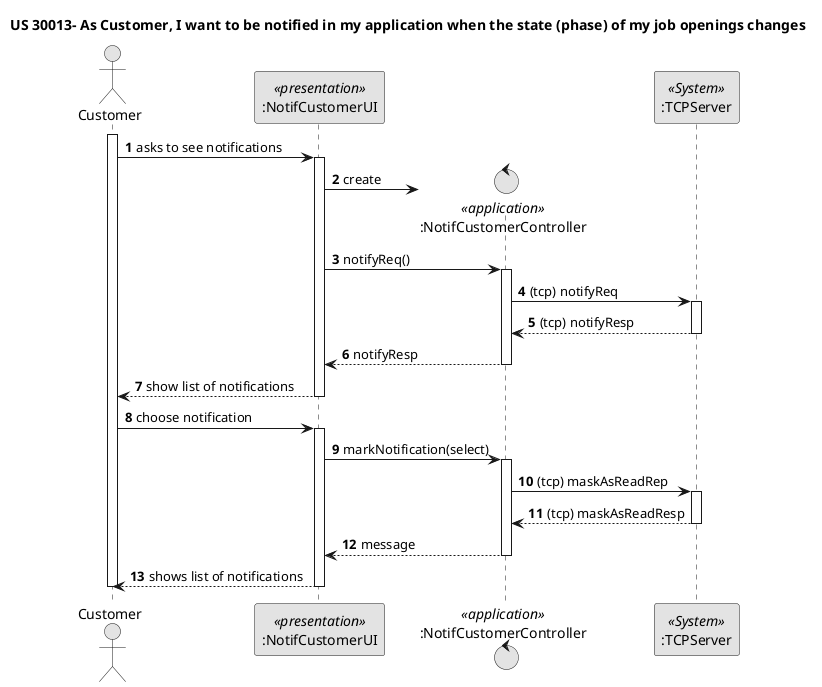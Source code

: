 @startuml
skinparam monochrome true
skinparam packageStyle rectangle
skinparam shadowing false

autonumber

title "US 30013- As Customer, I want to be notified in my application when the state (phase) of my job openings changes"

actor "Customer" as C

participant ":NotifCustomerUI" as UI <<presentation>>
control ":NotifCustomerController" as CTRL <<application>>
participant ":TCPServer" as Server <<System>>

activate C

    C -> UI : asks to see notifications


        activate UI
        UI -> CTRL** : create

        UI-> CTRL: notifyReq()

        activate CTRL
        CTRL -> Server : (tcp) notifyReq


         activate Server
         Server--> CTRL : (tcp) notifyResp
        deactivate Server

        CTRL --> UI : notifyResp
        deactivate CTRL

        UI--> C : show list of notifications

        deactivate UI

        C->UI : choose notification

        activate UI


        UI-> CTRL: markNotification(select)

        activate CTRL
        CTRL -> Server : (tcp) maskAsReadRep


         activate Server
         Server--> CTRL : (tcp) maskAsReadResp
        deactivate Server

        CTRL --> UI : message
        deactivate CTRL

        UI-->C :shows list of notifications

       deactivate UI

deactivate C

@enduml